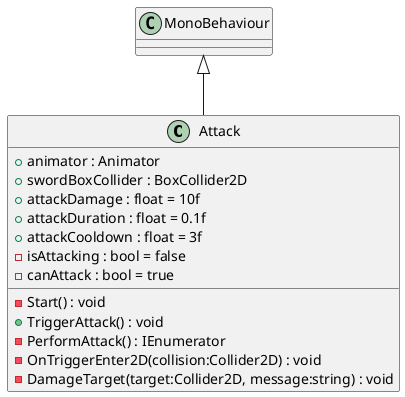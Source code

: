 @startuml
class Attack {
    + animator : Animator
    + swordBoxCollider : BoxCollider2D
    + attackDamage : float = 10f
    + attackDuration : float = 0.1f
    + attackCooldown : float = 3f
    - isAttacking : bool = false
    - canAttack : bool = true
    - Start() : void
    + TriggerAttack() : void
    - PerformAttack() : IEnumerator
    - OnTriggerEnter2D(collision:Collider2D) : void
    - DamageTarget(target:Collider2D, message:string) : void
}
MonoBehaviour <|-- Attack
@enduml
